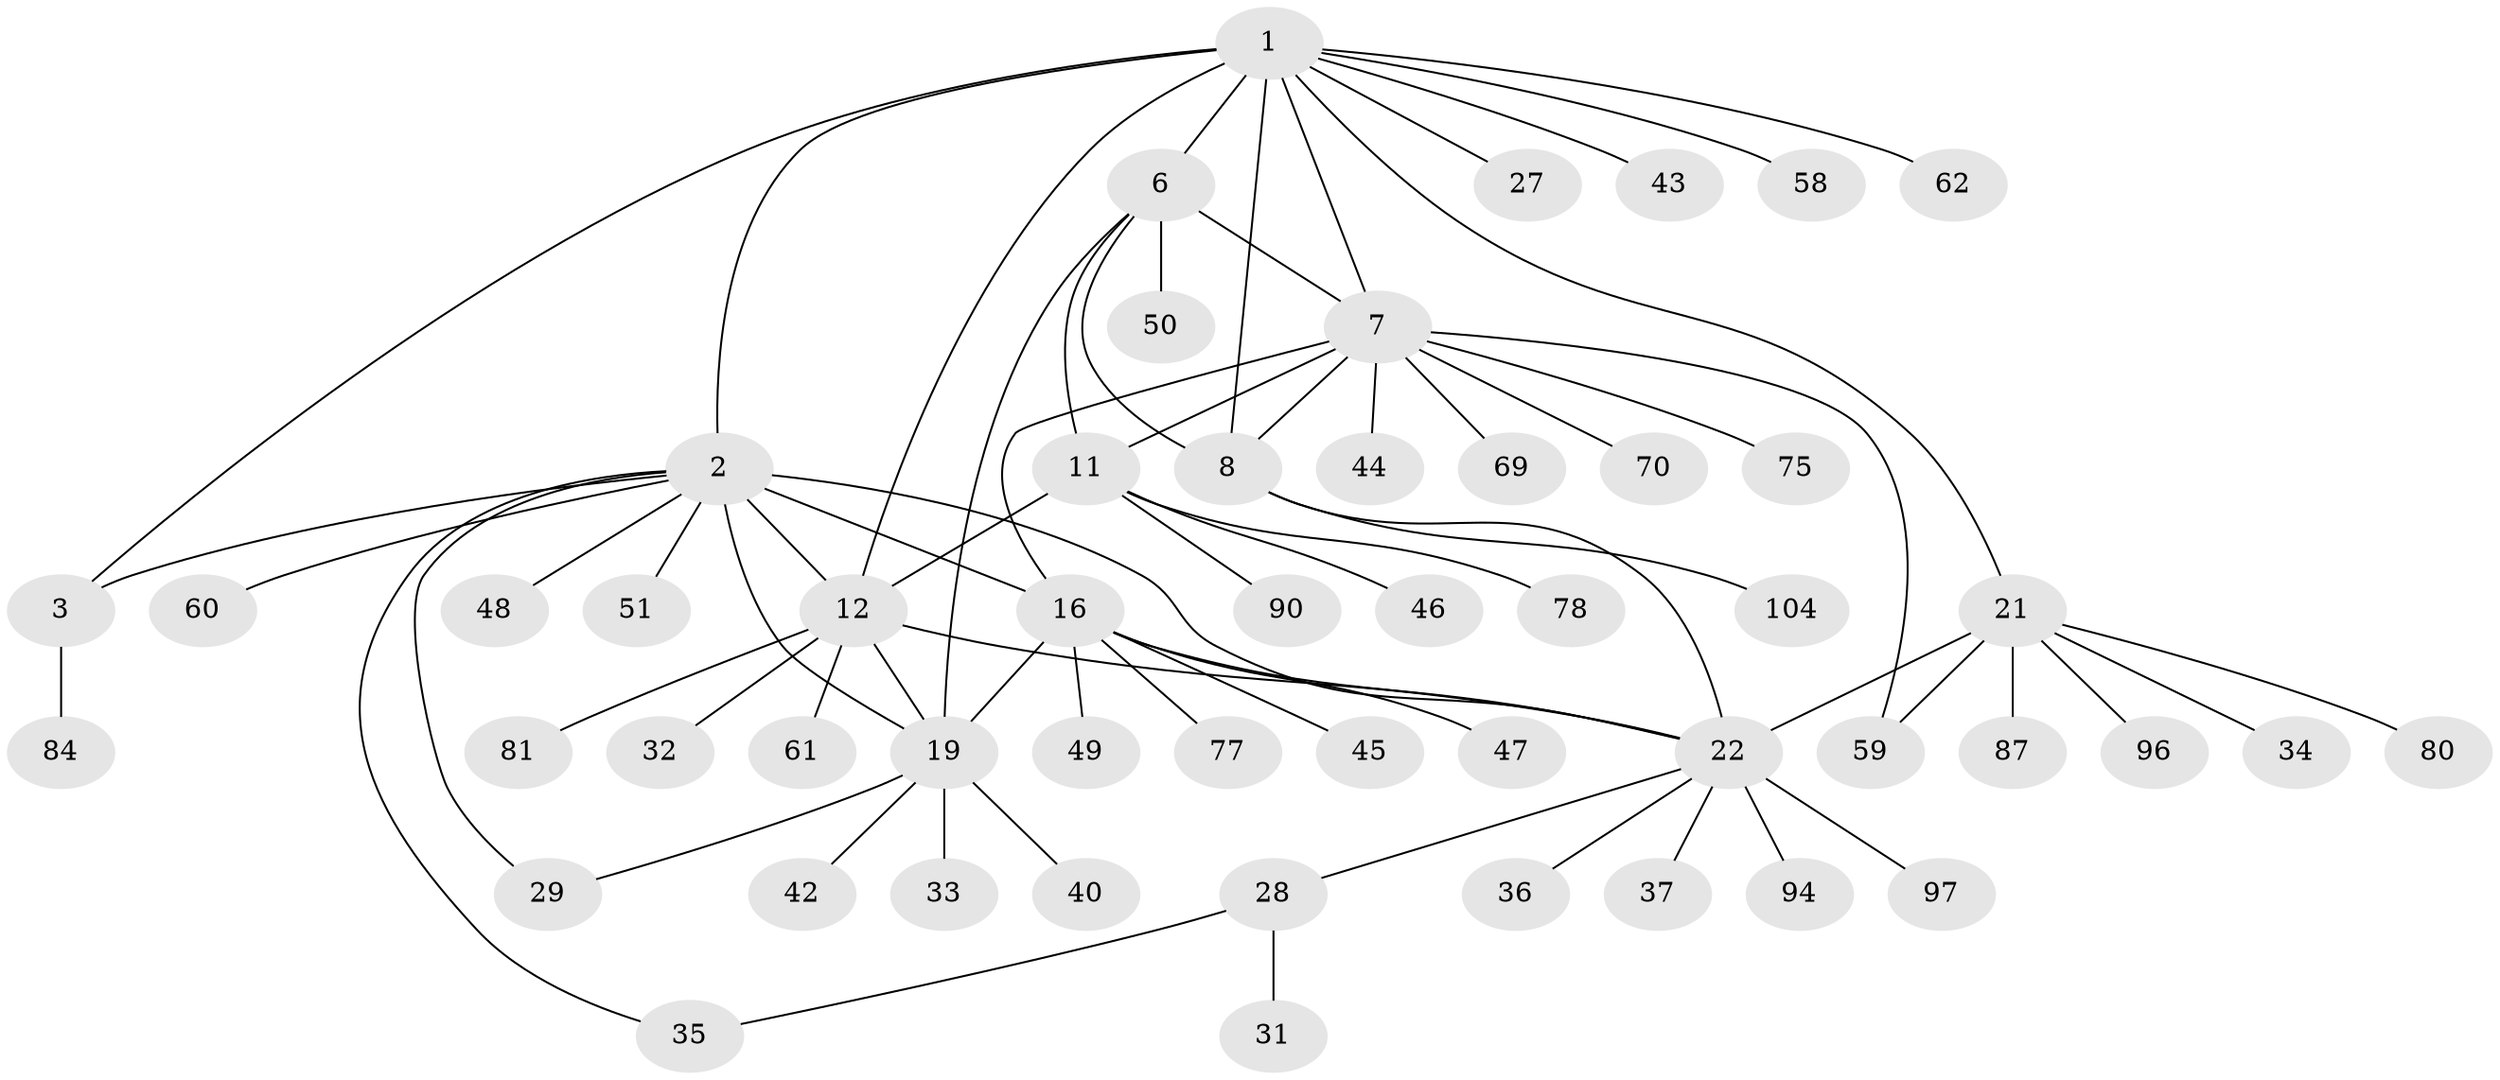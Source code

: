 // original degree distribution, {7: 0.05714285714285714, 4: 0.02857142857142857, 5: 0.0380952380952381, 11: 0.02857142857142857, 6: 0.01904761904761905, 12: 0.009523809523809525, 8: 0.047619047619047616, 10: 0.01904761904761905, 3: 0.0380952380952381, 1: 0.5619047619047619, 2: 0.1523809523809524}
// Generated by graph-tools (version 1.1) at 2025/15/03/09/25 04:15:58]
// undirected, 52 vertices, 69 edges
graph export_dot {
graph [start="1"]
  node [color=gray90,style=filled];
  1 [super="+9"];
  2 [super="+4"];
  3;
  6 [super="+26"];
  7;
  8 [super="+39"];
  11 [super="+13+56"];
  12 [super="+52+15+14"];
  16 [super="+55+30+18"];
  19 [super="+20"];
  21 [super="+25+65+85+23"];
  22 [super="+24"];
  27;
  28;
  29;
  31;
  32;
  33;
  34;
  35;
  36 [super="+86"];
  37 [super="+93"];
  40;
  42 [super="+99+66+64"];
  43 [super="+54+71"];
  44;
  45;
  46;
  47;
  48;
  49;
  50;
  51;
  58;
  59;
  60;
  61;
  62;
  69 [super="+91"];
  70;
  75;
  77 [super="+100"];
  78;
  80;
  81;
  84 [super="+92"];
  87;
  90;
  94;
  96;
  97;
  104;
  1 -- 2 [weight=3];
  1 -- 3;
  1 -- 21;
  1 -- 6 [weight=2];
  1 -- 7 [weight=2];
  1 -- 8 [weight=2];
  1 -- 43;
  1 -- 58;
  1 -- 27;
  1 -- 62;
  1 -- 12;
  2 -- 3 [weight=3];
  2 -- 35;
  2 -- 48;
  2 -- 16 [weight=2];
  2 -- 51;
  2 -- 19 [weight=2];
  2 -- 22;
  2 -- 60;
  2 -- 29;
  2 -- 12;
  3 -- 84;
  6 -- 7;
  6 -- 8;
  6 -- 19;
  6 -- 50;
  6 -- 11;
  7 -- 8;
  7 -- 44;
  7 -- 59;
  7 -- 69;
  7 -- 70;
  7 -- 75;
  7 -- 16;
  7 -- 11;
  8 -- 104;
  8 -- 22;
  11 -- 12 [weight=6];
  11 -- 46;
  11 -- 78;
  11 -- 90;
  12 -- 32;
  12 -- 61;
  12 -- 81;
  12 -- 19;
  12 -- 22;
  16 -- 19 [weight=4];
  16 -- 45;
  16 -- 77;
  16 -- 49;
  16 -- 22;
  16 -- 47;
  19 -- 33;
  19 -- 40;
  19 -- 42;
  19 -- 29;
  21 -- 22 [weight=6];
  21 -- 59;
  21 -- 96;
  21 -- 34;
  21 -- 80;
  21 -- 87;
  22 -- 28;
  22 -- 36;
  22 -- 37;
  22 -- 94;
  22 -- 97;
  28 -- 31;
  28 -- 35;
}
